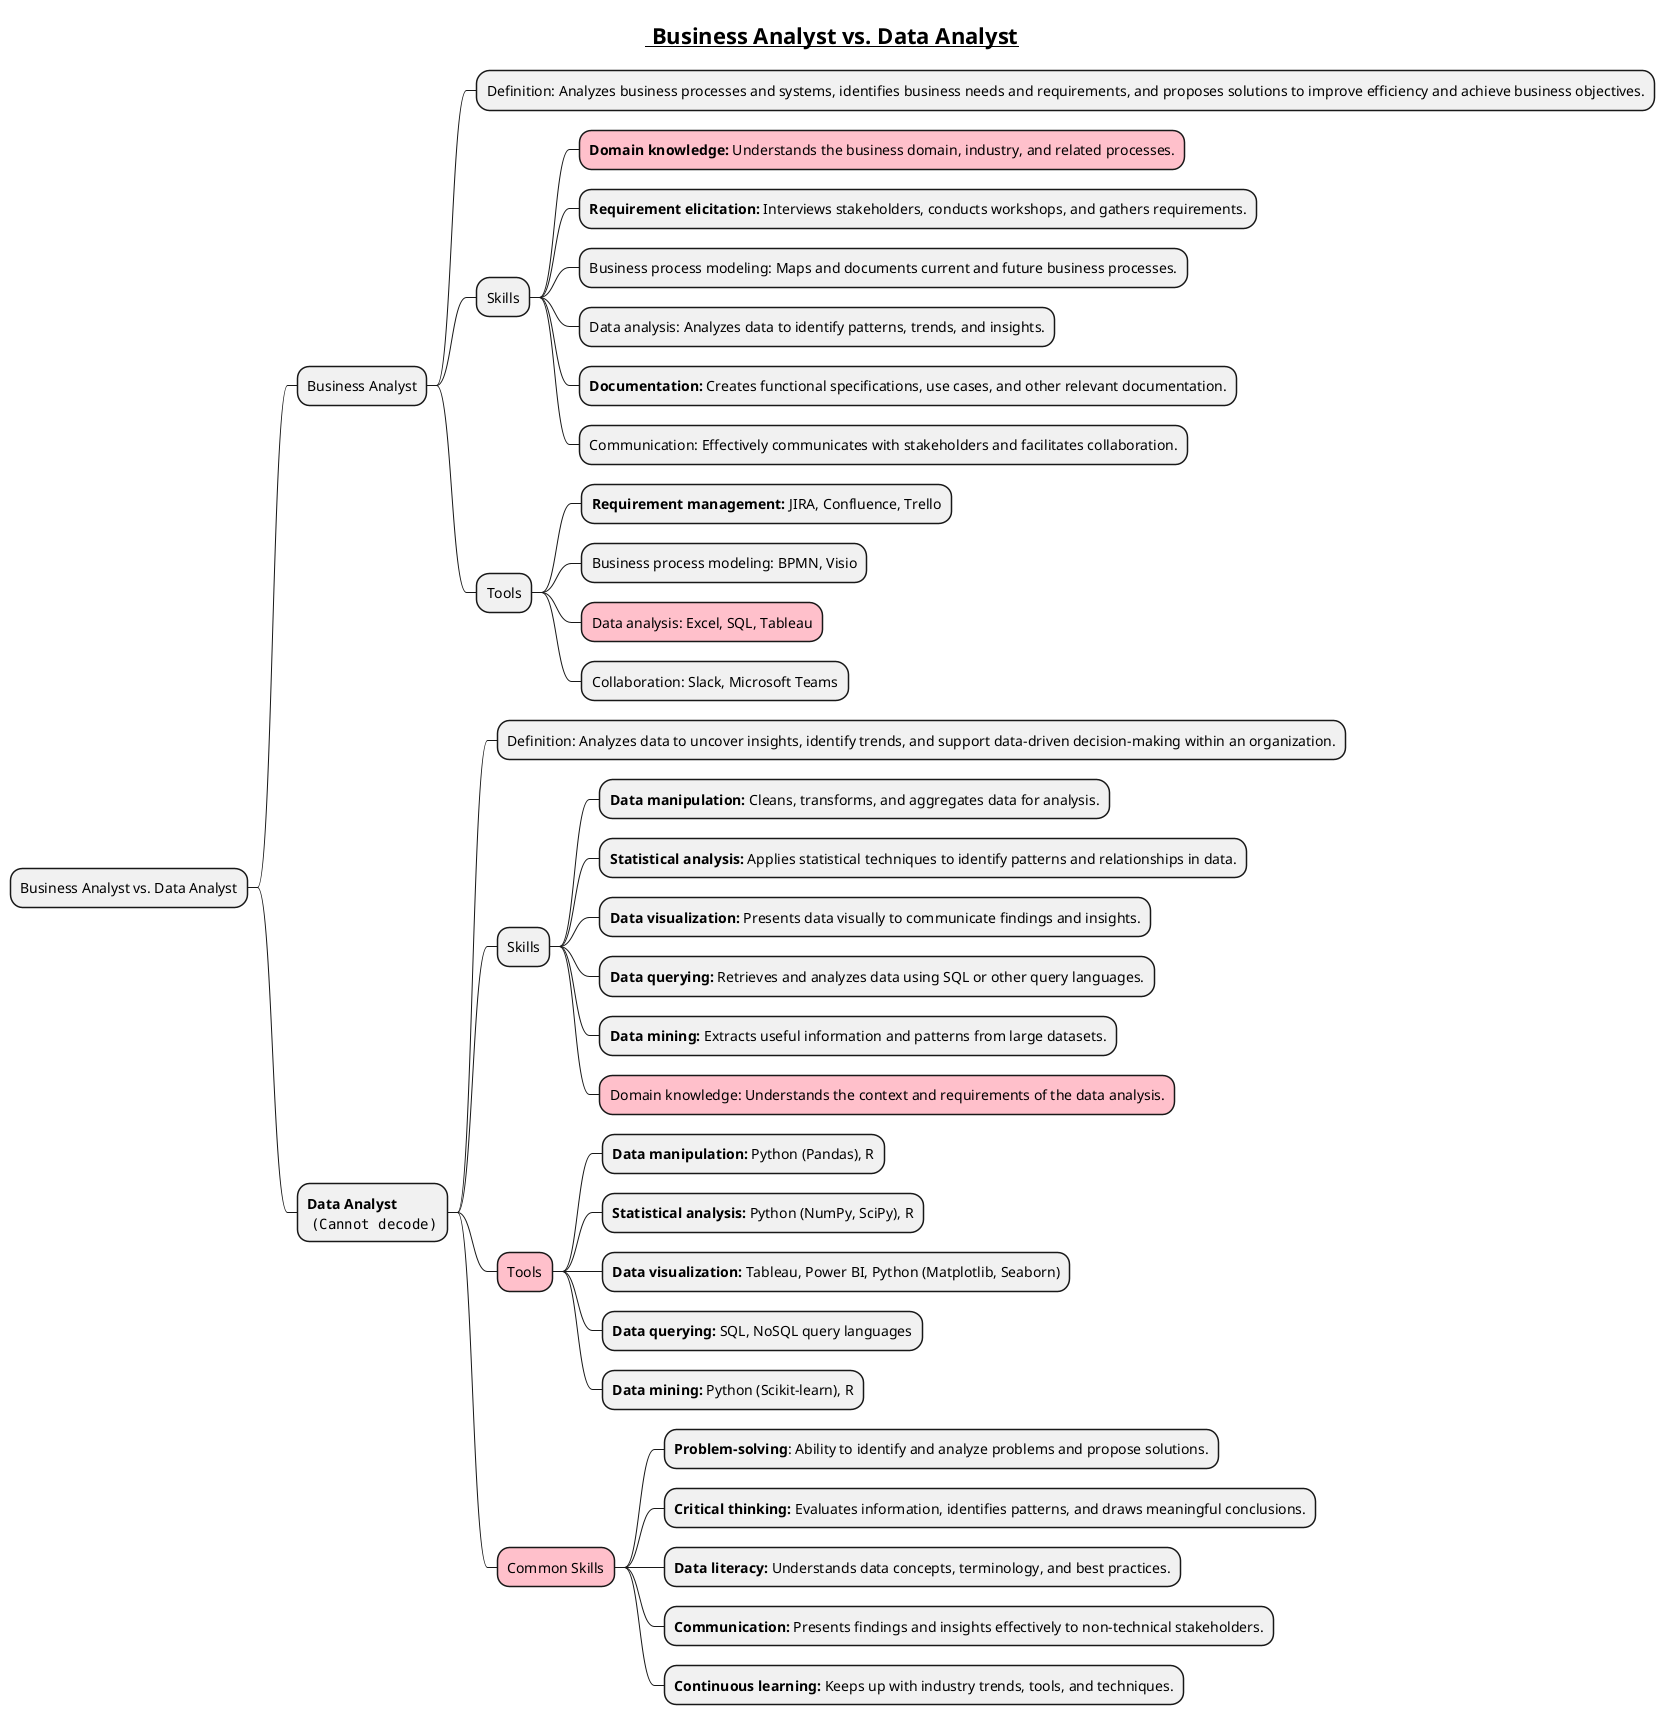 @startmindmap
title =__ Business Analyst vs. Data Analyst__
* Business Analyst vs. Data Analyst
** Business Analyst
*** Definition: Analyzes business processes and systems, identifies business needs and requirements, and proposes solutions to improve efficiency and achieve business objectives.
*** Skills
****[#pink] **Domain knowledge:** Understands the business domain, industry, and related processes.
**** **Requirement elicitation:** Interviews stakeholders, conducts workshops, and gathers requirements.
**** Business process modeling: Maps and documents current and future business processes.
**** Data analysis: Analyzes data to identify patterns, trends, and insights.
**** **Documentation:** Creates functional specifications, use cases, and other relevant documentation.
**** Communication: Effectively communicates with stakeholders and facilitates collaboration.
*** Tools
**** **Requirement management:** JIRA, Confluence, Trello
**** Business process modeling: BPMN, Visio
****[#pink] Data analysis: Excel, SQL, Tableau
**** Collaboration: Slack, Microsoft Teams
** **Data Analyst**\n <img:images/img_2.png>
*** Definition: Analyzes data to uncover insights, identify trends, and support data-driven decision-making within an organization.
*** Skills
**** **Data manipulation:** Cleans, transforms, and aggregates data for analysis.
**** **Statistical analysis:** Applies statistical techniques to identify patterns and relationships in data.
**** **Data visualization:** Presents data visually to communicate findings and insights.
**** **Data querying:** Retrieves and analyzes data using SQL or other query languages.
**** **Data mining:** Extracts useful information and patterns from large datasets.
****[#pink] Domain knowledge: Understands the context and requirements of the data analysis.
***[#pink] Tools
**** **Data manipulation:** Python (Pandas), R
**** **Statistical analysis:** Python (NumPy, SciPy), R
**** **Data visualization:** Tableau, Power BI, Python (Matplotlib, Seaborn)
**** **Data querying:** SQL, NoSQL query languages
**** **Data mining:** Python (Scikit-learn), R
***[#pink] Common Skills
**** **Problem-solving**: Ability to identify and analyze problems and propose solutions.
**** **Critical thinking:** Evaluates information, identifies patterns, and draws meaningful conclusions.
**** **Data literacy:** Understands data concepts, terminology, and best practices.
**** **Communication:** Presents findings and insights effectively to non-technical stakeholders.
**** **Continuous learning:** Keeps up with industry trends, tools, and techniques.
@endmindmap
